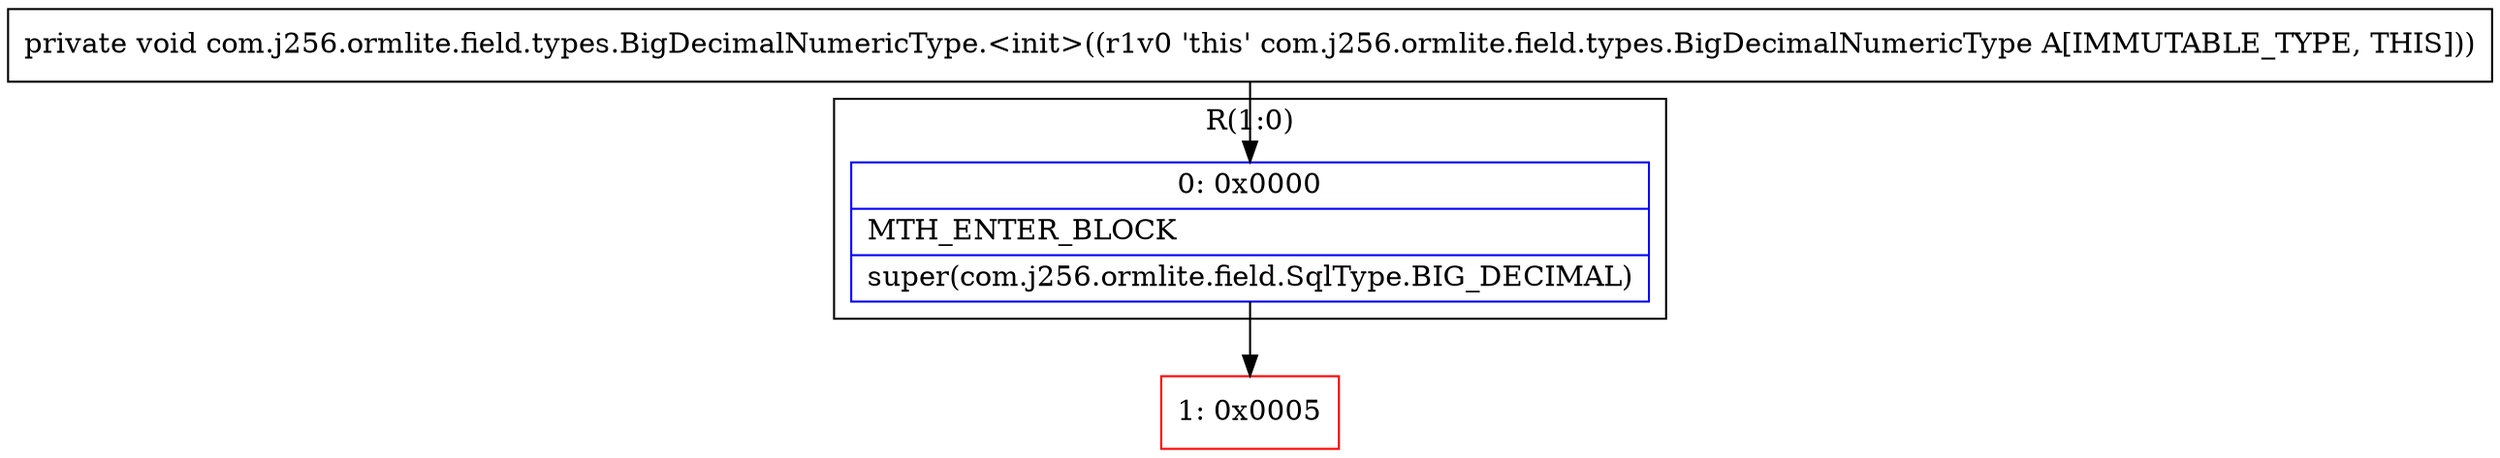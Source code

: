 digraph "CFG forcom.j256.ormlite.field.types.BigDecimalNumericType.\<init\>()V" {
subgraph cluster_Region_405011311 {
label = "R(1:0)";
node [shape=record,color=blue];
Node_0 [shape=record,label="{0\:\ 0x0000|MTH_ENTER_BLOCK\l|super(com.j256.ormlite.field.SqlType.BIG_DECIMAL)\l}"];
}
Node_1 [shape=record,color=red,label="{1\:\ 0x0005}"];
MethodNode[shape=record,label="{private void com.j256.ormlite.field.types.BigDecimalNumericType.\<init\>((r1v0 'this' com.j256.ormlite.field.types.BigDecimalNumericType A[IMMUTABLE_TYPE, THIS])) }"];
MethodNode -> Node_0;
Node_0 -> Node_1;
}

